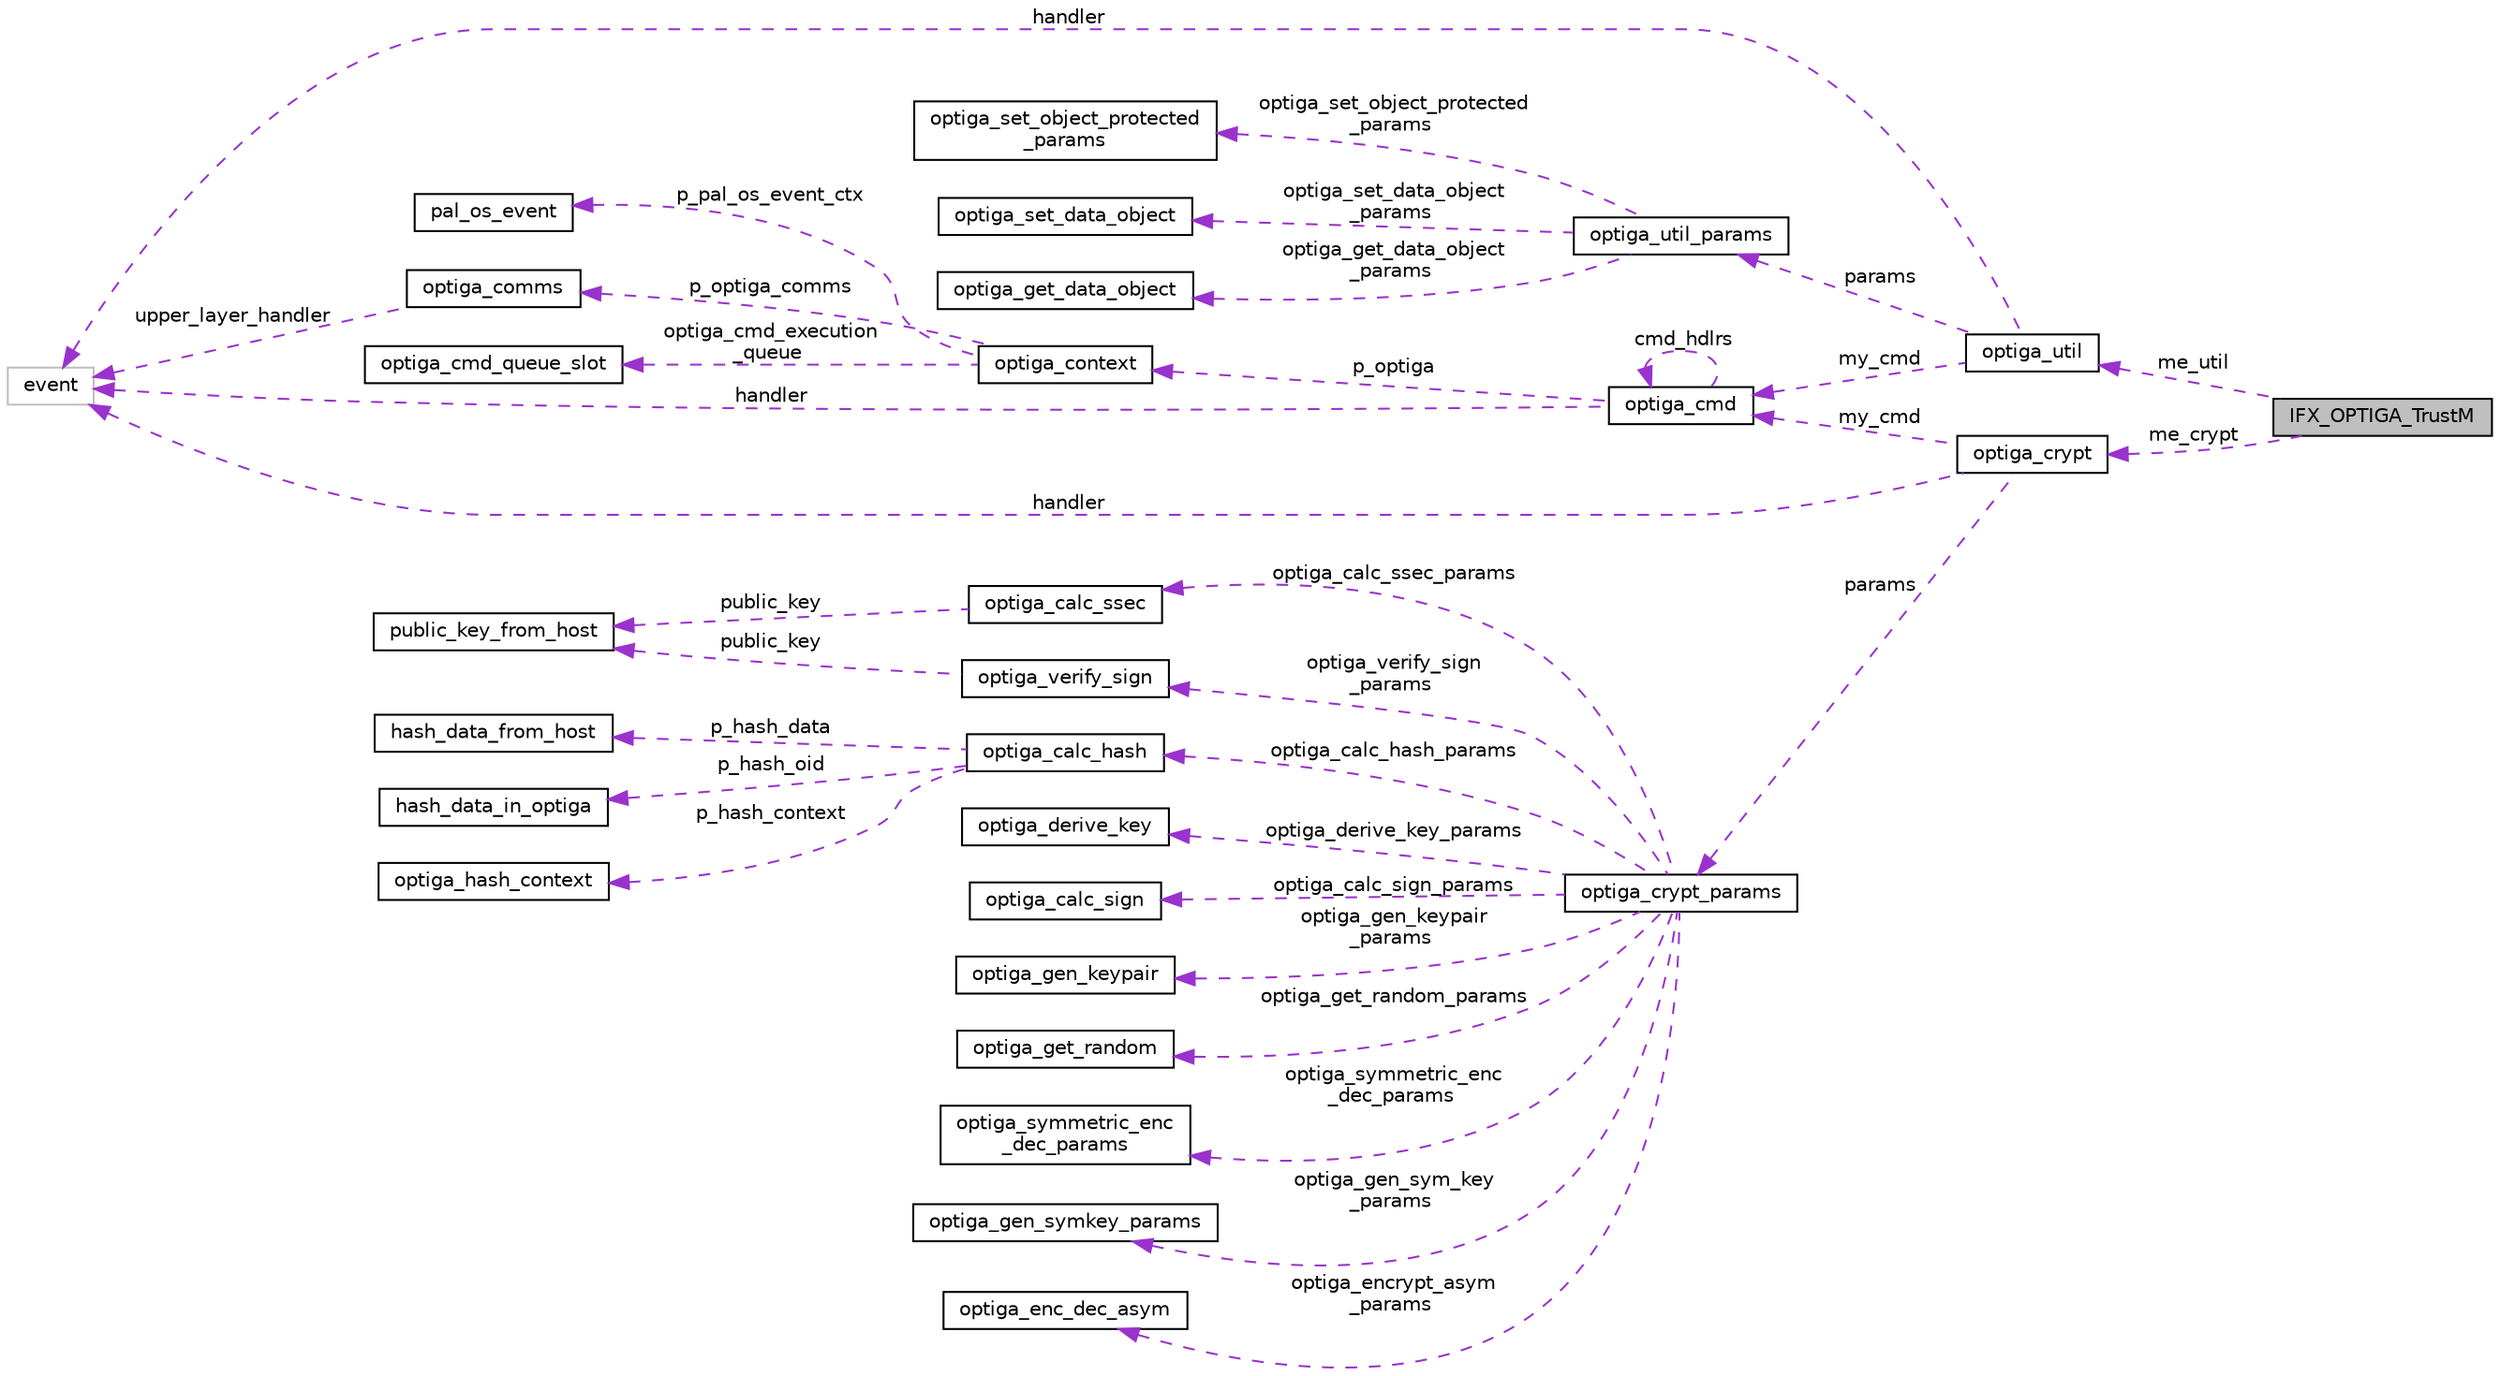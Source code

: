digraph "IFX_OPTIGA_TrustM"
{
 // LATEX_PDF_SIZE
  edge [fontname="Helvetica",fontsize="10",labelfontname="Helvetica",labelfontsize="10"];
  node [fontname="Helvetica",fontsize="10",shape=record];
  rankdir="LR";
  Node1 [label="IFX_OPTIGA_TrustM",height=0.2,width=0.4,color="black", fillcolor="grey75", style="filled", fontcolor="black",tooltip=" "];
  Node2 -> Node1 [dir="back",color="darkorchid3",fontsize="10",style="dashed",label=" me_crypt" ,fontname="Helvetica"];
  Node2 [label="optiga_crypt",height=0.2,width=0.4,color="black", fillcolor="white", style="filled",URL="$d7/d2c/structoptiga__crypt.html",tooltip="OPTIGA crypt instance structure."];
  Node3 -> Node2 [dir="back",color="darkorchid3",fontsize="10",style="dashed",label=" handler" ,fontname="Helvetica"];
  Node3 [label="event",height=0.2,width=0.4,color="grey75", fillcolor="white", style="filled",tooltip=" "];
  Node4 -> Node2 [dir="back",color="darkorchid3",fontsize="10",style="dashed",label=" params" ,fontname="Helvetica"];
  Node4 [label="optiga_crypt_params",height=0.2,width=0.4,color="black", fillcolor="white", style="filled",URL="$d3/d89/unionoptiga__crypt__params.html",tooltip="union for OPTIGA crypt parameters"];
  Node5 -> Node4 [dir="back",color="darkorchid3",fontsize="10",style="dashed",label=" optiga_symmetric_enc\l_dec_params" ,fontname="Helvetica"];
  Node5 [label="optiga_symmetric_enc\l_dec_params",height=0.2,width=0.4,color="black", fillcolor="white", style="filled",URL="$d0/d63/structoptiga__symmetric__enc__dec__params.html",tooltip="Specifies the data structure for symmetric encrypt and decrypt."];
  Node6 -> Node4 [dir="back",color="darkorchid3",fontsize="10",style="dashed",label=" optiga_gen_sym_key\l_params" ,fontname="Helvetica"];
  Node6 [label="optiga_gen_symkey_params",height=0.2,width=0.4,color="black", fillcolor="white", style="filled",URL="$d9/d23/structoptiga__gen__symkey__params.html",tooltip="Specifies the data structure for symmetric generate key."];
  Node7 -> Node4 [dir="back",color="darkorchid3",fontsize="10",style="dashed",label=" optiga_encrypt_asym\l_params" ,fontname="Helvetica"];
  Node7 [label="optiga_enc_dec_asym",height=0.2,width=0.4,color="black", fillcolor="white", style="filled",URL="$dd/d4a/structoptiga__enc__dec__asym.html",tooltip="Specifies the structure for asymmetric encryption and decryption."];
  Node8 -> Node4 [dir="back",color="darkorchid3",fontsize="10",style="dashed",label=" optiga_verify_sign\l_params" ,fontname="Helvetica"];
  Node8 [label="optiga_verify_sign",height=0.2,width=0.4,color="black", fillcolor="white", style="filled",URL="$d7/d33/structoptiga__verify__sign.html",tooltip="Specifies the data structure for ECDSA signature verification."];
  Node9 -> Node8 [dir="back",color="darkorchid3",fontsize="10",style="dashed",label=" public_key" ,fontname="Helvetica"];
  Node9 [label="public_key_from_host",height=0.2,width=0.4,color="black", fillcolor="white", style="filled",URL="$dd/d21/structpublic__key__from__host.html",tooltip="Specifies the data structure of the Public Key details (key, size and type)"];
  Node10 -> Node4 [dir="back",color="darkorchid3",fontsize="10",style="dashed",label=" optiga_calc_ssec_params" ,fontname="Helvetica"];
  Node10 [label="optiga_calc_ssec",height=0.2,width=0.4,color="black", fillcolor="white", style="filled",URL="$da/ddc/structoptiga__calc__ssec.html",tooltip="Specifies the data structure for ecdh secret generation."];
  Node9 -> Node10 [dir="back",color="darkorchid3",fontsize="10",style="dashed",label=" public_key" ,fontname="Helvetica"];
  Node11 -> Node4 [dir="back",color="darkorchid3",fontsize="10",style="dashed",label=" optiga_calc_hash_params" ,fontname="Helvetica"];
  Node11 [label="optiga_calc_hash",height=0.2,width=0.4,color="black", fillcolor="white", style="filled",URL="$d0/d20/structoptiga__calc__hash.html",tooltip="Specifies the data structure of calculate hash."];
  Node12 -> Node11 [dir="back",color="darkorchid3",fontsize="10",style="dashed",label=" p_hash_context" ,fontname="Helvetica"];
  Node12 [label="optiga_hash_context",height=0.2,width=0.4,color="black", fillcolor="white", style="filled",URL="$d8/d24/structoptiga__hash__context.html",tooltip="Specifies the structure to the Hash context details managed by OPTIGA."];
  Node13 -> Node11 [dir="back",color="darkorchid3",fontsize="10",style="dashed",label=" p_hash_data" ,fontname="Helvetica"];
  Node13 [label="hash_data_from_host",height=0.2,width=0.4,color="black", fillcolor="white", style="filled",URL="$da/d84/structhash__data__from__host.html",tooltip="Specifies the structure to provide the details of data to be hashed from host."];
  Node14 -> Node11 [dir="back",color="darkorchid3",fontsize="10",style="dashed",label=" p_hash_oid" ,fontname="Helvetica"];
  Node14 [label="hash_data_in_optiga",height=0.2,width=0.4,color="black", fillcolor="white", style="filled",URL="$df/d46/structhash__data__in__optiga.html",tooltip="Specifies the structure to provide the details of data to be hashed from OPTIGA."];
  Node15 -> Node4 [dir="back",color="darkorchid3",fontsize="10",style="dashed",label=" optiga_derive_key_params" ,fontname="Helvetica"];
  Node15 [label="optiga_derive_key",height=0.2,width=0.4,color="black", fillcolor="white", style="filled",URL="$d2/dec/structoptiga__derive__key.html",tooltip="Specifies the structure for derivation of key using pseudo random function."];
  Node16 -> Node4 [dir="back",color="darkorchid3",fontsize="10",style="dashed",label=" optiga_calc_sign_params" ,fontname="Helvetica"];
  Node16 [label="optiga_calc_sign",height=0.2,width=0.4,color="black", fillcolor="white", style="filled",URL="$d2/d1d/structoptiga__calc__sign.html",tooltip="Specifies the data structure for ECDSA signature."];
  Node17 -> Node4 [dir="back",color="darkorchid3",fontsize="10",style="dashed",label=" optiga_gen_keypair\l_params" ,fontname="Helvetica"];
  Node17 [label="optiga_gen_keypair",height=0.2,width=0.4,color="black", fillcolor="white", style="filled",URL="$d9/d66/structoptiga__gen__keypair.html",tooltip="Specifies the data structure for generate key pair."];
  Node18 -> Node4 [dir="back",color="darkorchid3",fontsize="10",style="dashed",label=" optiga_get_random_params" ,fontname="Helvetica"];
  Node18 [label="optiga_get_random",height=0.2,width=0.4,color="black", fillcolor="white", style="filled",URL="$d9/d89/structoptiga__get__random.html",tooltip="Specifies the data structure of random generation."];
  Node19 -> Node2 [dir="back",color="darkorchid3",fontsize="10",style="dashed",label=" my_cmd" ,fontname="Helvetica"];
  Node19 [label="optiga_cmd",height=0.2,width=0.4,color="black", fillcolor="white", style="filled",URL="$d3/d87/structoptiga__cmd.html",tooltip="Command context."];
  Node3 -> Node19 [dir="back",color="darkorchid3",fontsize="10",style="dashed",label=" handler" ,fontname="Helvetica"];
  Node20 -> Node19 [dir="back",color="darkorchid3",fontsize="10",style="dashed",label=" p_optiga" ,fontname="Helvetica"];
  Node20 [label="optiga_context",height=0.2,width=0.4,color="black", fillcolor="white", style="filled",URL="$d8/df6/structoptiga__context.html",tooltip="OPTIGA Context which holds the communication buffer, comms instance and other required...."];
  Node21 -> Node20 [dir="back",color="darkorchid3",fontsize="10",style="dashed",label=" p_pal_os_event_ctx" ,fontname="Helvetica"];
  Node21 [label="pal_os_event",height=0.2,width=0.4,color="black", fillcolor="white", style="filled",URL="$d1/df5/structpal__os__event.html",tooltip="PAL os event structure."];
  Node22 -> Node20 [dir="back",color="darkorchid3",fontsize="10",style="dashed",label=" p_optiga_comms" ,fontname="Helvetica"];
  Node22 [label="optiga_comms",height=0.2,width=0.4,color="black", fillcolor="white", style="filled",URL="$de/dc7/structoptiga__comms.html",tooltip="Optiga comms structure."];
  Node3 -> Node22 [dir="back",color="darkorchid3",fontsize="10",style="dashed",label=" upper_layer_handler" ,fontname="Helvetica"];
  Node23 -> Node20 [dir="back",color="darkorchid3",fontsize="10",style="dashed",label=" optiga_cmd_execution\l_queue" ,fontname="Helvetica"];
  Node23 [label="optiga_cmd_queue_slot",height=0.2,width=0.4,color="black", fillcolor="white", style="filled",URL="$dc/d84/structoptiga__cmd__queue__slot.html",tooltip="The structure represents the slot in the execution queue."];
  Node19 -> Node19 [dir="back",color="darkorchid3",fontsize="10",style="dashed",label=" cmd_hdlrs" ,fontname="Helvetica"];
  Node24 -> Node1 [dir="back",color="darkorchid3",fontsize="10",style="dashed",label=" me_util" ,fontname="Helvetica"];
  Node24 [label="optiga_util",height=0.2,width=0.4,color="black", fillcolor="white", style="filled",URL="$da/df9/structoptiga__util.html",tooltip="OPTIGA util instance structure."];
  Node3 -> Node24 [dir="back",color="darkorchid3",fontsize="10",style="dashed",label=" handler" ,fontname="Helvetica"];
  Node19 -> Node24 [dir="back",color="darkorchid3",fontsize="10",style="dashed",label=" my_cmd" ,fontname="Helvetica"];
  Node25 -> Node24 [dir="back",color="darkorchid3",fontsize="10",style="dashed",label=" params" ,fontname="Helvetica"];
  Node25 [label="optiga_util_params",height=0.2,width=0.4,color="black", fillcolor="white", style="filled",URL="$db/d72/unionoptiga__util__params.html",tooltip="union for OPTIGA util parameters"];
  Node26 -> Node25 [dir="back",color="darkorchid3",fontsize="10",style="dashed",label=" optiga_get_data_object\l_params" ,fontname="Helvetica"];
  Node26 [label="optiga_get_data_object",height=0.2,width=0.4,color="black", fillcolor="white", style="filled",URL="$d0/d1b/structoptiga__get__data__object.html",tooltip="Specifies the data structure for data to be read from OPTIGA."];
  Node27 -> Node25 [dir="back",color="darkorchid3",fontsize="10",style="dashed",label=" optiga_set_object_protected\l_params" ,fontname="Helvetica"];
  Node27 [label="optiga_set_object_protected\l_params",height=0.2,width=0.4,color="black", fillcolor="white", style="filled",URL="$db/db9/structoptiga__set__object__protected__params.html",tooltip="Specifies the data structure for protected update."];
  Node28 -> Node25 [dir="back",color="darkorchid3",fontsize="10",style="dashed",label=" optiga_set_data_object\l_params" ,fontname="Helvetica"];
  Node28 [label="optiga_set_data_object",height=0.2,width=0.4,color="black", fillcolor="white", style="filled",URL="$d0/d11/structoptiga__set__data__object.html",tooltip="Specifies the data structure for data to be written to OPTIGA."];
}
